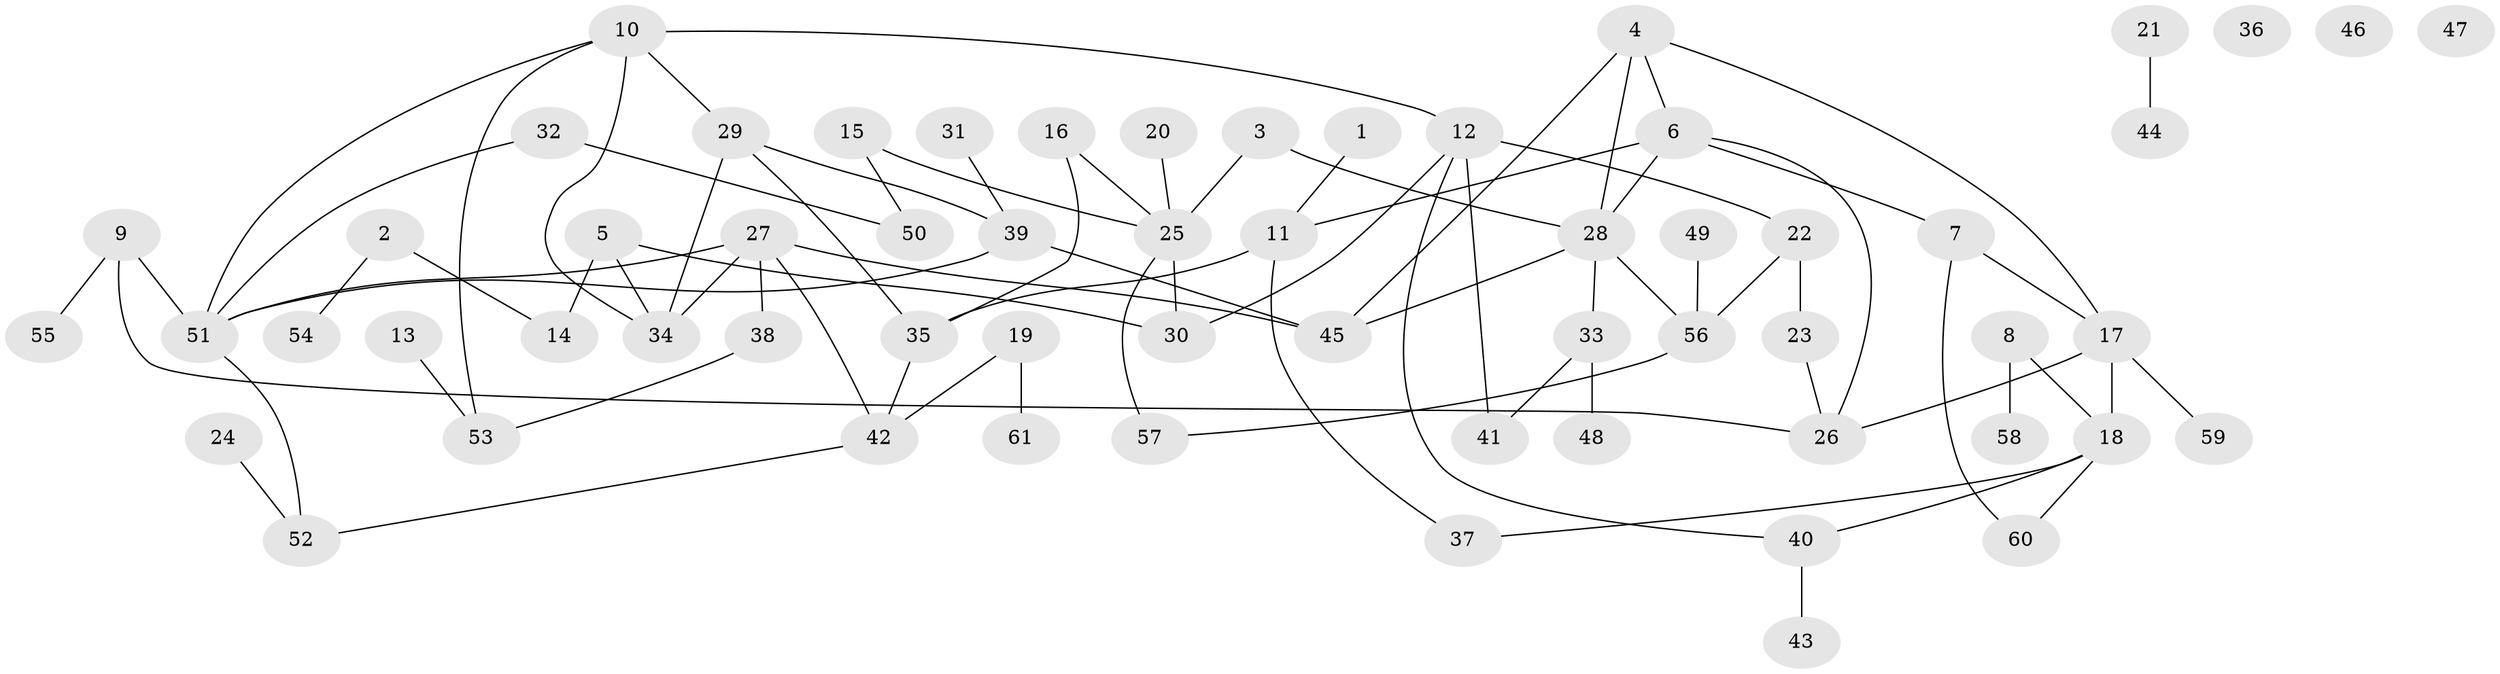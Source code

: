 // coarse degree distribution, {5: 0.1282051282051282, 3: 0.1282051282051282, 2: 0.1794871794871795, 4: 0.1794871794871795, 1: 0.28205128205128205, 6: 0.07692307692307693, 7: 0.02564102564102564}
// Generated by graph-tools (version 1.1) at 2025/35/03/04/25 23:35:48]
// undirected, 61 vertices, 80 edges
graph export_dot {
  node [color=gray90,style=filled];
  1;
  2;
  3;
  4;
  5;
  6;
  7;
  8;
  9;
  10;
  11;
  12;
  13;
  14;
  15;
  16;
  17;
  18;
  19;
  20;
  21;
  22;
  23;
  24;
  25;
  26;
  27;
  28;
  29;
  30;
  31;
  32;
  33;
  34;
  35;
  36;
  37;
  38;
  39;
  40;
  41;
  42;
  43;
  44;
  45;
  46;
  47;
  48;
  49;
  50;
  51;
  52;
  53;
  54;
  55;
  56;
  57;
  58;
  59;
  60;
  61;
  1 -- 11;
  2 -- 14;
  2 -- 54;
  3 -- 25;
  3 -- 28;
  4 -- 6;
  4 -- 17;
  4 -- 28;
  4 -- 45;
  5 -- 14;
  5 -- 30;
  5 -- 34;
  6 -- 7;
  6 -- 11;
  6 -- 26;
  6 -- 28;
  7 -- 17;
  7 -- 60;
  8 -- 18;
  8 -- 58;
  9 -- 26;
  9 -- 51;
  9 -- 55;
  10 -- 12;
  10 -- 29;
  10 -- 34;
  10 -- 51;
  10 -- 53;
  11 -- 35;
  11 -- 37;
  12 -- 22;
  12 -- 30;
  12 -- 40;
  12 -- 41;
  13 -- 53;
  15 -- 25;
  15 -- 50;
  16 -- 25;
  16 -- 35;
  17 -- 18;
  17 -- 26;
  17 -- 59;
  18 -- 37;
  18 -- 40;
  18 -- 60;
  19 -- 42;
  19 -- 61;
  20 -- 25;
  21 -- 44;
  22 -- 23;
  22 -- 56;
  23 -- 26;
  24 -- 52;
  25 -- 30;
  25 -- 57;
  27 -- 34;
  27 -- 38;
  27 -- 42;
  27 -- 45;
  27 -- 51;
  28 -- 33;
  28 -- 45;
  28 -- 56;
  29 -- 34;
  29 -- 35;
  29 -- 39;
  31 -- 39;
  32 -- 50;
  32 -- 51;
  33 -- 41;
  33 -- 48;
  35 -- 42;
  38 -- 53;
  39 -- 45;
  39 -- 51;
  40 -- 43;
  42 -- 52;
  49 -- 56;
  51 -- 52;
  56 -- 57;
}
